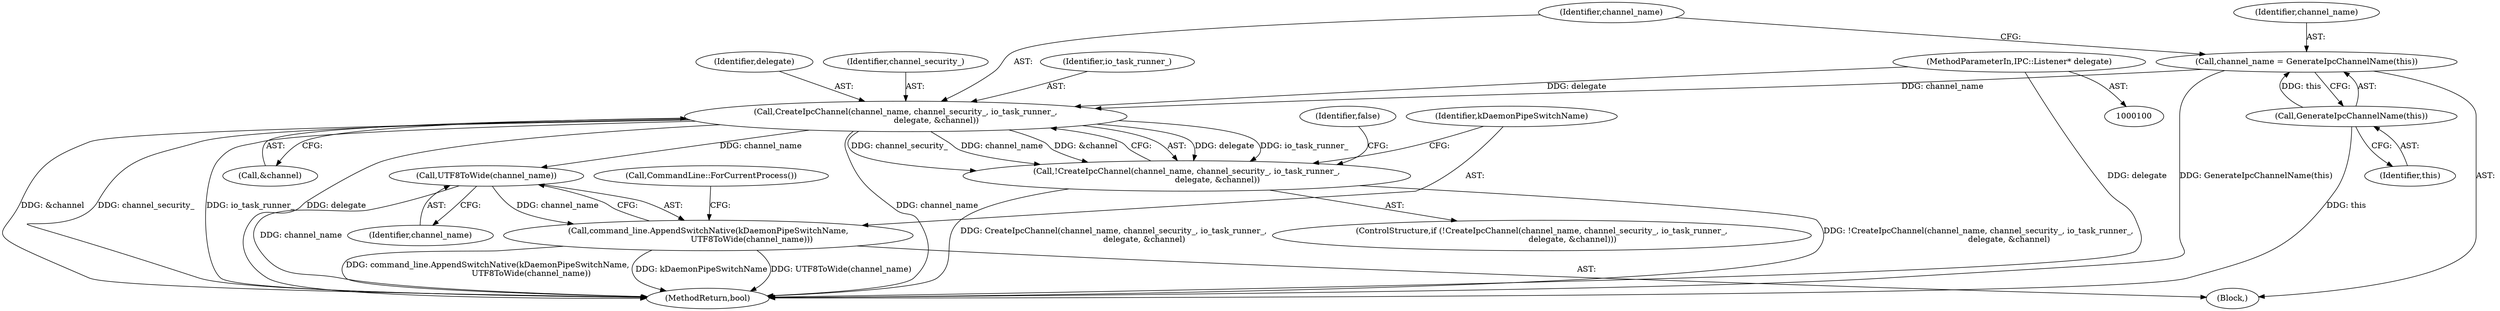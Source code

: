 digraph "1_Chrome_b15c87071f906301bccc824ce013966ca93998c7_19@pointer" {
"1000149" [label="(Call,CreateIpcChannel(channel_name, channel_security_, io_task_runner_,\n                        delegate, &channel))"];
"1000143" [label="(Call,channel_name = GenerateIpcChannelName(this))"];
"1000145" [label="(Call,GenerateIpcChannelName(this))"];
"1000101" [label="(MethodParameterIn,IPC::Listener* delegate)"];
"1000148" [label="(Call,!CreateIpcChannel(channel_name, channel_security_, io_task_runner_,\n                        delegate, &channel))"];
"1000160" [label="(Call,UTF8ToWide(channel_name))"];
"1000158" [label="(Call,command_line.AppendSwitchNative(kDaemonPipeSwitchName,\n                                  UTF8ToWide(channel_name)))"];
"1000146" [label="(Identifier,this)"];
"1000145" [label="(Call,GenerateIpcChannelName(this))"];
"1000161" [label="(Identifier,channel_name)"];
"1000150" [label="(Identifier,channel_name)"];
"1000164" [label="(Call,CommandLine::ForCurrentProcess())"];
"1000144" [label="(Identifier,channel_name)"];
"1000143" [label="(Call,channel_name = GenerateIpcChannelName(this))"];
"1000147" [label="(ControlStructure,if (!CreateIpcChannel(channel_name, channel_security_, io_task_runner_,\n                        delegate, &channel)))"];
"1000152" [label="(Identifier,io_task_runner_)"];
"1000148" [label="(Call,!CreateIpcChannel(channel_name, channel_security_, io_task_runner_,\n                        delegate, &channel))"];
"1000159" [label="(Identifier,kDaemonPipeSwitchName)"];
"1000157" [label="(Identifier,false)"];
"1000259" [label="(MethodReturn,bool)"];
"1000158" [label="(Call,command_line.AppendSwitchNative(kDaemonPipeSwitchName,\n                                  UTF8ToWide(channel_name)))"];
"1000153" [label="(Identifier,delegate)"];
"1000101" [label="(MethodParameterIn,IPC::Listener* delegate)"];
"1000149" [label="(Call,CreateIpcChannel(channel_name, channel_security_, io_task_runner_,\n                        delegate, &channel))"];
"1000151" [label="(Identifier,channel_security_)"];
"1000154" [label="(Call,&channel)"];
"1000160" [label="(Call,UTF8ToWide(channel_name))"];
"1000103" [label="(Block,)"];
"1000149" -> "1000148"  [label="AST: "];
"1000149" -> "1000154"  [label="CFG: "];
"1000150" -> "1000149"  [label="AST: "];
"1000151" -> "1000149"  [label="AST: "];
"1000152" -> "1000149"  [label="AST: "];
"1000153" -> "1000149"  [label="AST: "];
"1000154" -> "1000149"  [label="AST: "];
"1000148" -> "1000149"  [label="CFG: "];
"1000149" -> "1000259"  [label="DDG: &channel"];
"1000149" -> "1000259"  [label="DDG: channel_security_"];
"1000149" -> "1000259"  [label="DDG: io_task_runner_"];
"1000149" -> "1000259"  [label="DDG: delegate"];
"1000149" -> "1000259"  [label="DDG: channel_name"];
"1000149" -> "1000148"  [label="DDG: delegate"];
"1000149" -> "1000148"  [label="DDG: io_task_runner_"];
"1000149" -> "1000148"  [label="DDG: channel_security_"];
"1000149" -> "1000148"  [label="DDG: channel_name"];
"1000149" -> "1000148"  [label="DDG: &channel"];
"1000143" -> "1000149"  [label="DDG: channel_name"];
"1000101" -> "1000149"  [label="DDG: delegate"];
"1000149" -> "1000160"  [label="DDG: channel_name"];
"1000143" -> "1000103"  [label="AST: "];
"1000143" -> "1000145"  [label="CFG: "];
"1000144" -> "1000143"  [label="AST: "];
"1000145" -> "1000143"  [label="AST: "];
"1000150" -> "1000143"  [label="CFG: "];
"1000143" -> "1000259"  [label="DDG: GenerateIpcChannelName(this)"];
"1000145" -> "1000143"  [label="DDG: this"];
"1000145" -> "1000146"  [label="CFG: "];
"1000146" -> "1000145"  [label="AST: "];
"1000145" -> "1000259"  [label="DDG: this"];
"1000101" -> "1000100"  [label="AST: "];
"1000101" -> "1000259"  [label="DDG: delegate"];
"1000148" -> "1000147"  [label="AST: "];
"1000157" -> "1000148"  [label="CFG: "];
"1000159" -> "1000148"  [label="CFG: "];
"1000148" -> "1000259"  [label="DDG: CreateIpcChannel(channel_name, channel_security_, io_task_runner_,\n                        delegate, &channel)"];
"1000148" -> "1000259"  [label="DDG: !CreateIpcChannel(channel_name, channel_security_, io_task_runner_,\n                        delegate, &channel)"];
"1000160" -> "1000158"  [label="AST: "];
"1000160" -> "1000161"  [label="CFG: "];
"1000161" -> "1000160"  [label="AST: "];
"1000158" -> "1000160"  [label="CFG: "];
"1000160" -> "1000259"  [label="DDG: channel_name"];
"1000160" -> "1000158"  [label="DDG: channel_name"];
"1000158" -> "1000103"  [label="AST: "];
"1000159" -> "1000158"  [label="AST: "];
"1000164" -> "1000158"  [label="CFG: "];
"1000158" -> "1000259"  [label="DDG: kDaemonPipeSwitchName"];
"1000158" -> "1000259"  [label="DDG: UTF8ToWide(channel_name)"];
"1000158" -> "1000259"  [label="DDG: command_line.AppendSwitchNative(kDaemonPipeSwitchName,\n                                  UTF8ToWide(channel_name))"];
}
